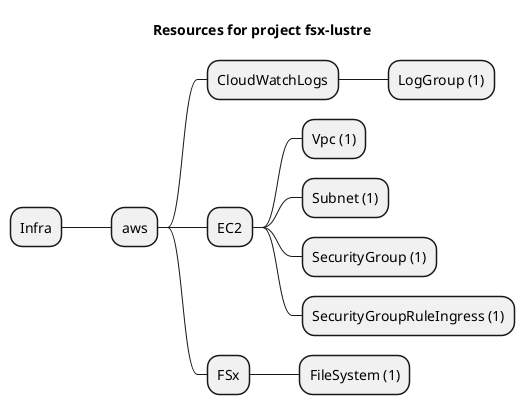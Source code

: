 @startmindmap
title Resources for project fsx-lustre
skinparam monochrome true
+ Infra
++ aws
+++ CloudWatchLogs
++++ LogGroup (1)
+++ EC2
++++ Vpc (1)
++++ Subnet (1)
++++ SecurityGroup (1)
++++ SecurityGroupRuleIngress (1)
+++ FSx
++++ FileSystem (1)
@endmindmap